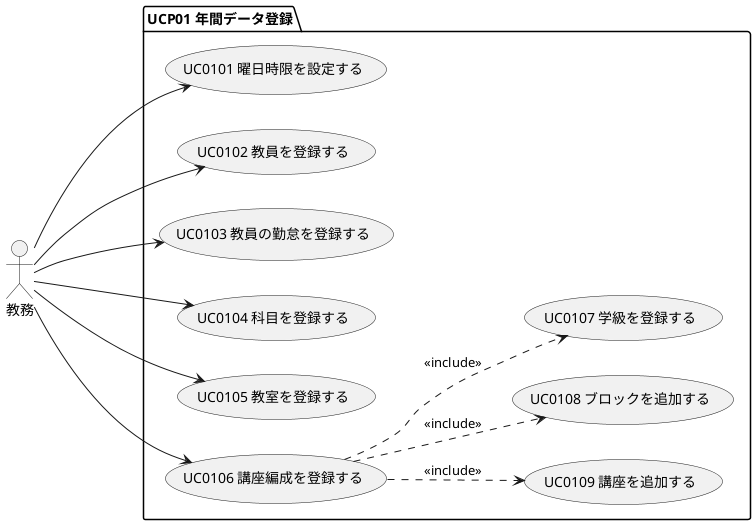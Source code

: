 @startuml usecase diagram
left to right direction
actor 教務

package "UCP01 年間データ登録" {
    教務--->(UC0101 曜日時限を設定する)
    教務--->(UC0102 教員を登録する)
    教務--->(UC0103 教員の勤怠を登録する)
    教務--->(UC0104 科目を登録する)
    教務--->(UC0105 教室を登録する)
    教務--->(UC0106 講座編成を登録する)

    (UC0106 講座編成を登録する) ..> (UC0109 講座を追加する) : <<include>>
    (UC0106 講座編成を登録する) ..> (UC0108 ブロックを追加する) : <<include>>
    (UC0106 講座編成を登録する) ..> (UC0107 学級を登録する) : <<include>>
}
@enduml
